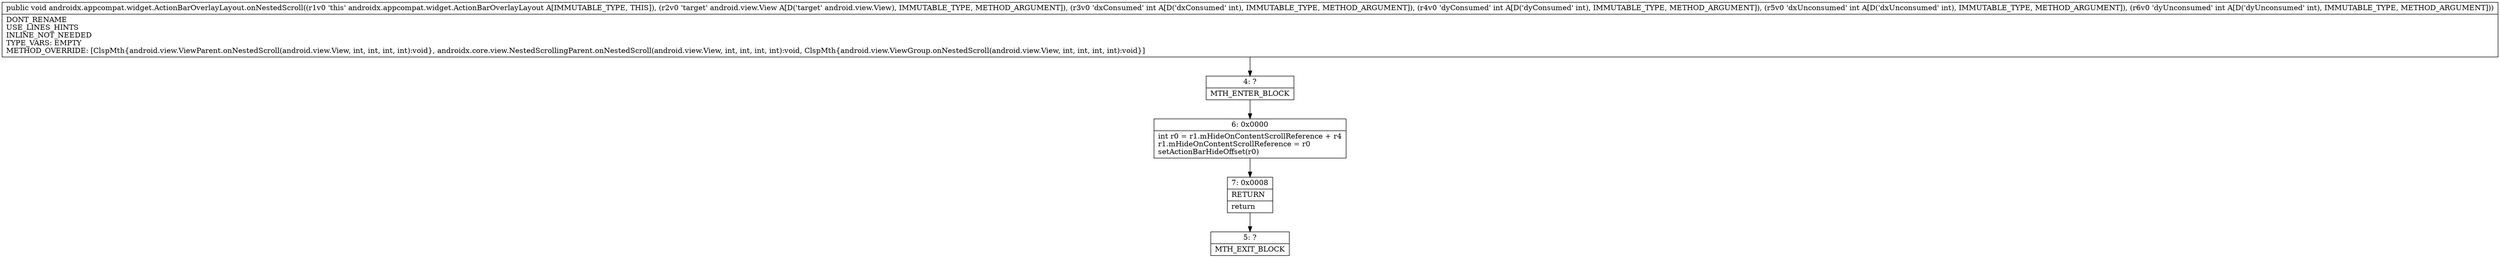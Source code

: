 digraph "CFG forandroidx.appcompat.widget.ActionBarOverlayLayout.onNestedScroll(Landroid\/view\/View;IIII)V" {
Node_4 [shape=record,label="{4\:\ ?|MTH_ENTER_BLOCK\l}"];
Node_6 [shape=record,label="{6\:\ 0x0000|int r0 = r1.mHideOnContentScrollReference + r4\lr1.mHideOnContentScrollReference = r0\lsetActionBarHideOffset(r0)\l}"];
Node_7 [shape=record,label="{7\:\ 0x0008|RETURN\l|return\l}"];
Node_5 [shape=record,label="{5\:\ ?|MTH_EXIT_BLOCK\l}"];
MethodNode[shape=record,label="{public void androidx.appcompat.widget.ActionBarOverlayLayout.onNestedScroll((r1v0 'this' androidx.appcompat.widget.ActionBarOverlayLayout A[IMMUTABLE_TYPE, THIS]), (r2v0 'target' android.view.View A[D('target' android.view.View), IMMUTABLE_TYPE, METHOD_ARGUMENT]), (r3v0 'dxConsumed' int A[D('dxConsumed' int), IMMUTABLE_TYPE, METHOD_ARGUMENT]), (r4v0 'dyConsumed' int A[D('dyConsumed' int), IMMUTABLE_TYPE, METHOD_ARGUMENT]), (r5v0 'dxUnconsumed' int A[D('dxUnconsumed' int), IMMUTABLE_TYPE, METHOD_ARGUMENT]), (r6v0 'dyUnconsumed' int A[D('dyUnconsumed' int), IMMUTABLE_TYPE, METHOD_ARGUMENT]))  | DONT_RENAME\lUSE_LINES_HINTS\lINLINE_NOT_NEEDED\lTYPE_VARS: EMPTY\lMETHOD_OVERRIDE: [ClspMth\{android.view.ViewParent.onNestedScroll(android.view.View, int, int, int, int):void\}, androidx.core.view.NestedScrollingParent.onNestedScroll(android.view.View, int, int, int, int):void, ClspMth\{android.view.ViewGroup.onNestedScroll(android.view.View, int, int, int, int):void\}]\l}"];
MethodNode -> Node_4;Node_4 -> Node_6;
Node_6 -> Node_7;
Node_7 -> Node_5;
}

